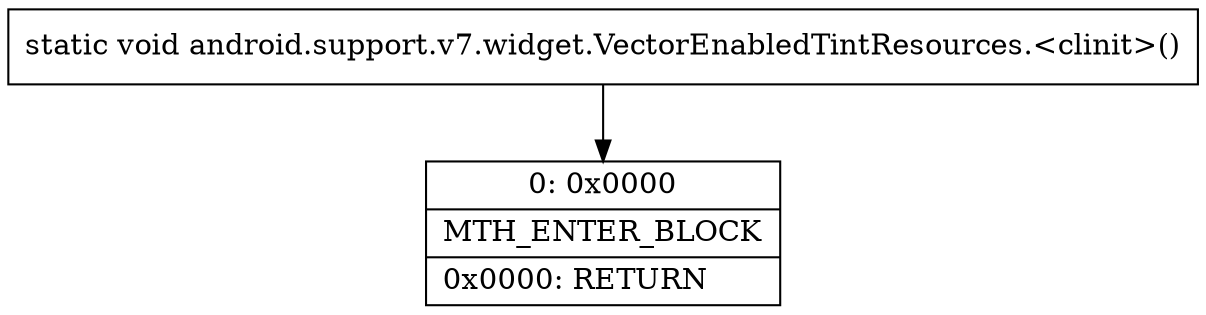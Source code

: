 digraph "CFG forandroid.support.v7.widget.VectorEnabledTintResources.\<clinit\>()V" {
Node_0 [shape=record,label="{0\:\ 0x0000|MTH_ENTER_BLOCK\l|0x0000: RETURN   \l}"];
MethodNode[shape=record,label="{static void android.support.v7.widget.VectorEnabledTintResources.\<clinit\>() }"];
MethodNode -> Node_0;
}

